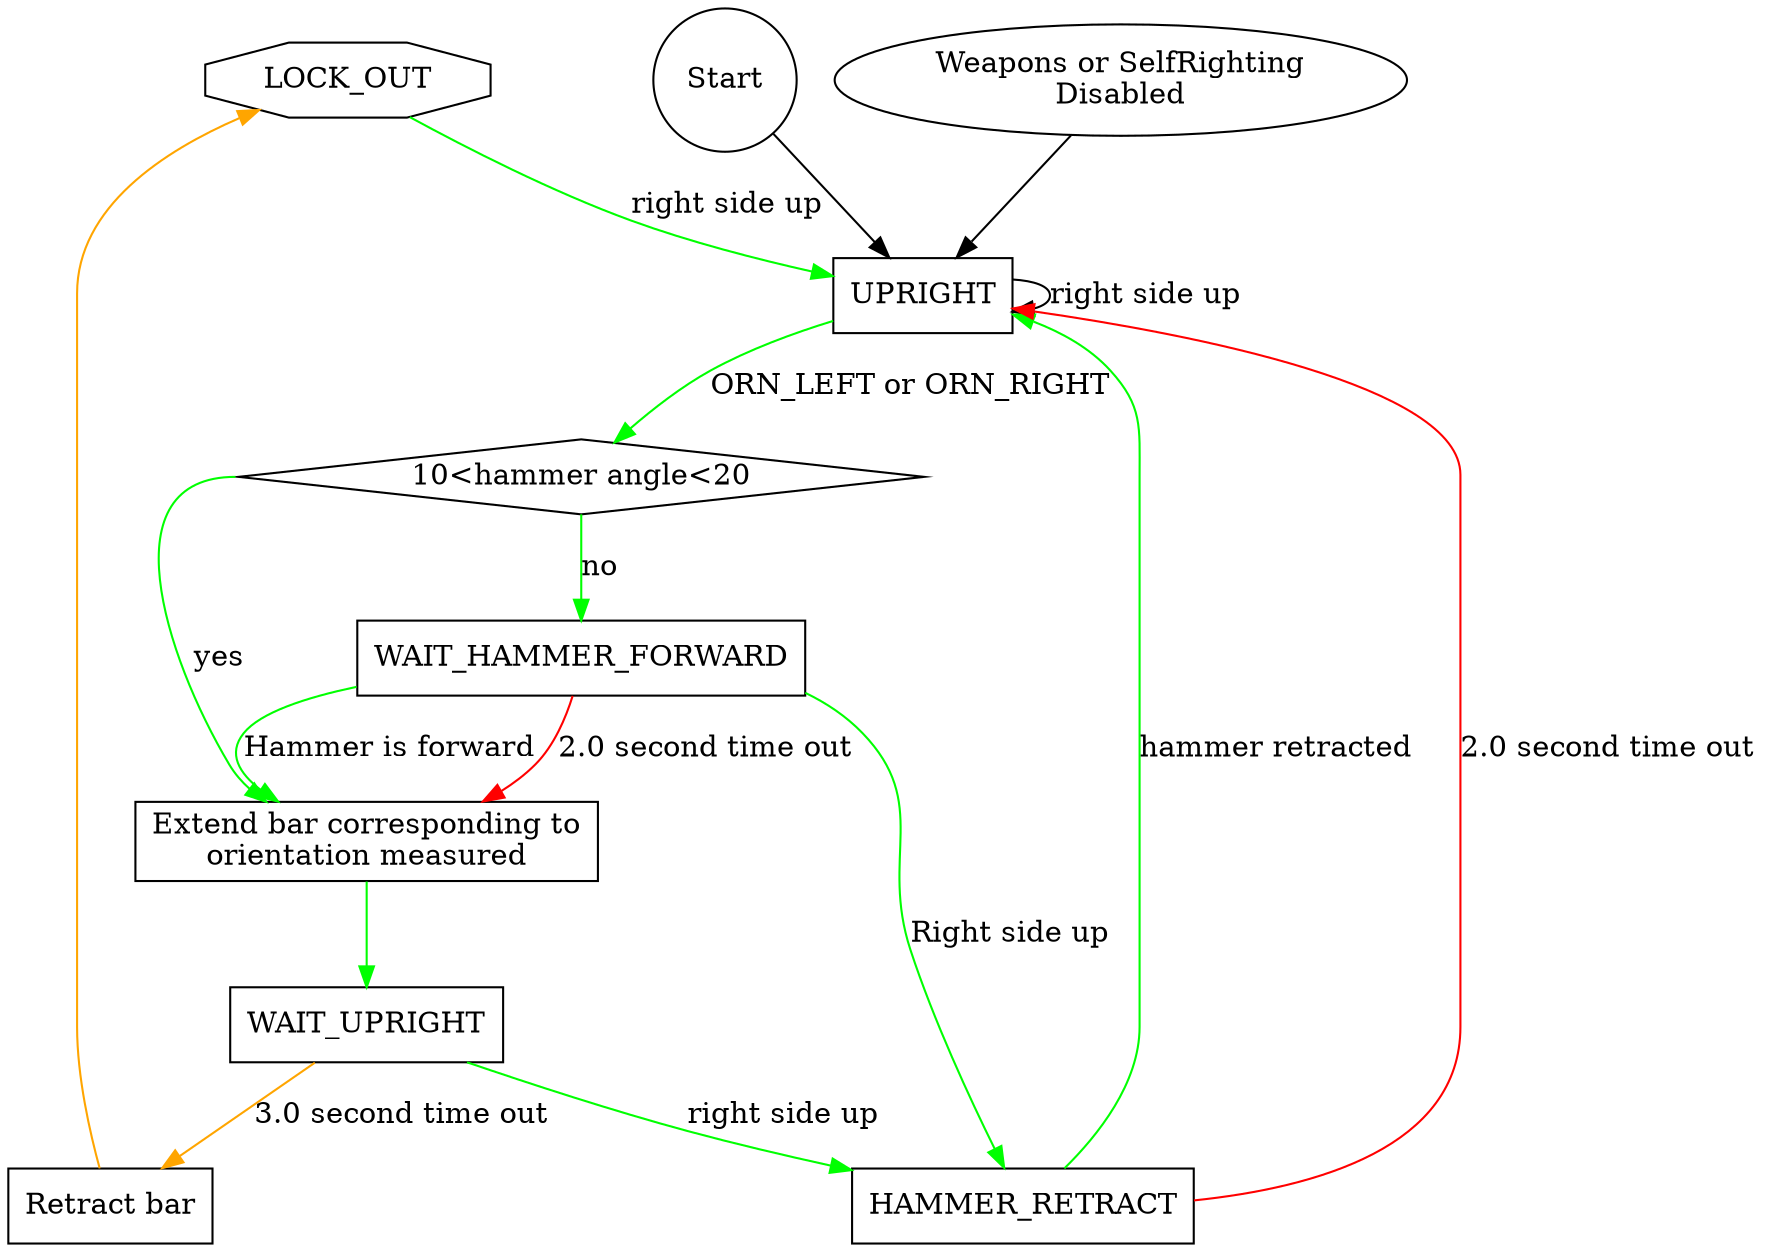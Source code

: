 digraph SelfRight {
// UPRIGHT MOVE_HAMMER_FORWARD WAIT_STABLE SELF_RIGHT_LEFT
// SELF_RIGHT_RIGHT WAIT_UPRIGHT HAMMER_RETRACT
node [shape="box"];
LOCK_OUT [shape="octagon"];

Start [shape="circle"];
Start -> UPRIGHT;

Disable [shape="ellipse" label="Weapons or SelfRighting\nDisabled"]
Disable -> UPRIGHT

UPRIGHT -> CHECK_HAMMER_POSITION [label="ORN_LEFT or ORN_RIGHT"
                                  color="green"];
UPRIGHT -> UPRIGHT [label="right side up"];

CHECK_HAMMER_POSITION [shape="diamond",
                       label="10<hammer angle<20"];
CHECK_HAMMER_POSITION:s -> WAIT_HAMMER_FORWARD [label="no", color="green"];
CHECK_HAMMER_POSITION:w -> EXTEND [label="yes", color="green"];

WAIT_HAMMER_FORWARD -> EXTEND [label="Hammer is forward"
                                     color="green"];
WAIT_HAMMER_FORWARD -> EXTEND [label="2.0 second time out"
                                     color="red"];
WAIT_HAMMER_FORWARD -> HAMMER_RETRACT [label="Right side up"
                                       color="green"]

EXTEND -> WAIT_UPRIGHT [color="green"];
EXTEND [label="Extend bar corresponding to\norientation measured"];

WAIT_UPRIGHT -> HAMMER_RETRACT [label="right side up"
                                color="green"];
WAIT_UPRIGHT -> GIVE_UP [label="3.0 second time out"
                          color="orange"];

GIVE_UP [label="Retract bar"];
GIVE_UP -> LOCK_OUT [color="orange"];

HAMMER_RETRACT -> UPRIGHT [label="hammer retracted"
                           color="green"];
HAMMER_RETRACT -> UPRIGHT [label="2.0 second time out"
                           color="red"];

LOCK_OUT -> UPRIGHT [label="right side up"
                     color="green"];
}
